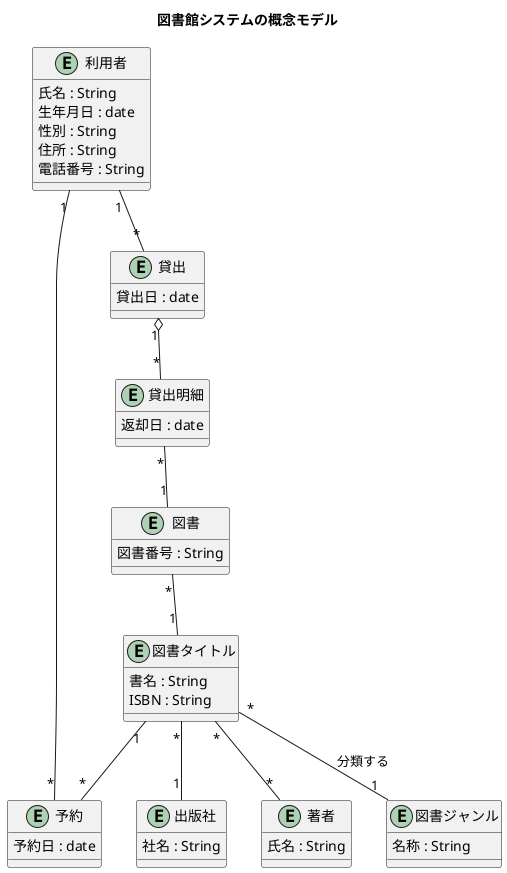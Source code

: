 @startuml class_library
top to bottom direction
title 図書館システムの概念モデル
entity 利用者 {
   氏名 : String
   生年月日 : date
   性別 : String
   住所 : String
   電話番号 : String
}
entity 予約 {
   予約日 : date
}
entity 貸出 {
   貸出日 : date
}
entity 貸出明細 {
   返却日 : date
}
entity 図書 {
   図書番号 : String
}
entity 出版社 {
   社名 : String
}
entity 著者 {
   氏名 : String
}
entity 図書タイトル {
   書名 : String
   ISBN : String
}
entity 図書ジャンル {
   名称 : String
}
利用者 "1" -- "*" 予約
利用者 "1" -- "*" 貸出
貸出 "1" o-- "*" 貸出明細
貸出明細 "*" -- "1" 図書
図書 "*" -- "1" 図書タイトル
図書タイトル "*" -- "1" 出版社
図書タイトル "*" -- "*" 著者
図書タイトル "*" -- "1" 図書ジャンル : 分類する
図書タイトル "1" -- "*" 予約
@enduml
